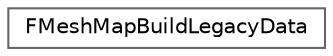 digraph "Graphical Class Hierarchy"
{
 // INTERACTIVE_SVG=YES
 // LATEX_PDF_SIZE
  bgcolor="transparent";
  edge [fontname=Helvetica,fontsize=10,labelfontname=Helvetica,labelfontsize=10];
  node [fontname=Helvetica,fontsize=10,shape=box,height=0.2,width=0.4];
  rankdir="LR";
  Node0 [id="Node000000",label="FMeshMapBuildLegacyData",height=0.2,width=0.4,color="grey40", fillcolor="white", style="filled",URL="$da/dee/classFMeshMapBuildLegacyData.html",tooltip=" "];
}
